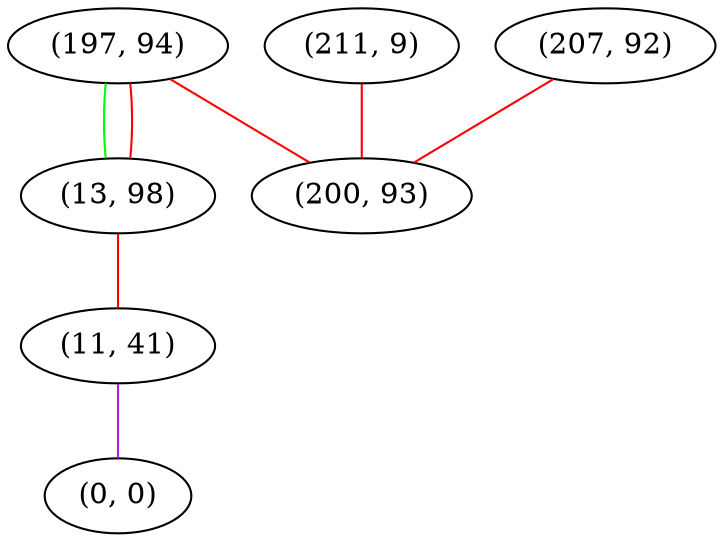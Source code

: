 graph "" {
"(197, 94)";
"(211, 9)";
"(13, 98)";
"(11, 41)";
"(207, 92)";
"(0, 0)";
"(200, 93)";
"(197, 94)" -- "(200, 93)"  [color=red, key=0, weight=1];
"(197, 94)" -- "(13, 98)"  [color=green, key=0, weight=2];
"(197, 94)" -- "(13, 98)"  [color=red, key=1, weight=1];
"(211, 9)" -- "(200, 93)"  [color=red, key=0, weight=1];
"(13, 98)" -- "(11, 41)"  [color=red, key=0, weight=1];
"(11, 41)" -- "(0, 0)"  [color=purple, key=0, weight=4];
"(207, 92)" -- "(200, 93)"  [color=red, key=0, weight=1];
}
